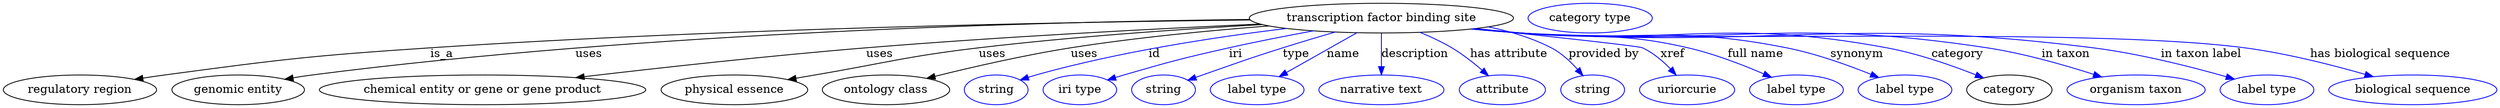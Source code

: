 digraph {
	graph [bb="0,0,3005.7,123"];
	node [label="\N"];
	"transcription factor binding site"	[height=0.5,
		label="transcription factor binding site",
		pos="1661.3,105",
		width=4.4232];
	"regulatory region"	[height=0.5,
		pos="92.292,18",
		width=2.5637];
	"transcription factor binding site" -> "regulatory region"	[label=is_a,
		lp="528.29,61.5",
		pos="e,157.94,30.679 1502.9,102.77 1281.5,100.22 866.89,92.473 514.29,69 371.19,59.473 335.41,55.246 193.29,36 185.06,34.885 176.47,33.611 \
167.92,32.273"];
	"genomic entity"	[height=0.5,
		pos="282.29,18",
		width=2.2206];
	"transcription factor binding site" -> "genomic entity"	[label=uses,
		lp="705.79,61.5",
		pos="e,338.63,30.817 1502.5,103.39 1258.3,100.69 776.5,88.465 371.29,36 363.92,35.045 356.23,33.863 348.6,32.57"];
	"chemical entity or gene or gene product"	[height=0.5,
		pos="577.29,18",
		width=5.4703];
	"transcription factor binding site" -> "chemical entity or gene or gene product"	[label=uses,
		lp="1055.8,61.5",
		pos="e,689.64,32.798 1514.7,97.889 1388.6,92.119 1201.8,82.356 1039.3,69 923.89,59.515 792.68,44.95 699.65,33.982"];
	"physical essence"	[height=0.5,
		pos="880.29,18",
		width=2.4553];
	"transcription factor binding site" -> "physical essence"	[label=uses,
		lp="1191.8,61.5",
		pos="e,944.72,30.369 1517.7,97.181 1420.7,91.714 1290.1,82.666 1175.3,69 1086.7,58.451 1065.2,51.034 977.29,36 969.97,34.748 962.34,33.431 \
954.71,32.108"];
	"ontology class"	[height=0.5,
		pos="1063.3,18",
		width=2.1304];
	"transcription factor binding site" -> "ontology class"	[label=uses,
		lp="1302.8,61.5",
		pos="e,1112.5,31.943 1525.4,95.511 1453.9,89.991 1365.1,81.458 1286.3,69 1230.2,60.128 1167.1,45.541 1122.4,34.406"];
	id	[color=blue,
		height=0.5,
		label=string,
		pos="1196.3,18",
		width=1.0652];
	"transcription factor binding site" -> id	[color=blue,
		label=id,
		lp="1387.3,61.5",
		pos="e,1225.3,29.948 1546.5,92.426 1461.9,82.179 1344.5,64.358 1244.3,36 1241.2,35.121 1238,34.148 1234.8,33.124",
		style=solid];
	iri	[color=blue,
		height=0.5,
		label="iri type",
		pos="1297.3,18",
		width=1.2277];
	"transcription factor binding site" -> iri	[color=blue,
		label=iri,
		lp="1485.3,61.5",
		pos="e,1330.9,29.865 1578.6,89.513 1546.8,83.621 1510.3,76.448 1477.3,69 1420.8,56.251 1406.9,52.03 1351.3,36 1347.8,34.988 1344.1,33.911 \
1340.5,32.81",
		style=solid];
	type	[color=blue,
		height=0.5,
		label=string,
		pos="1398.3,18",
		width=1.0652];
	"transcription factor binding site" -> type	[color=blue,
		label=type,
		lp="1558.3,61.5",
		pos="e,1427.6,29.697 1605.4,88.099 1585.5,82.272 1562.8,75.508 1542.3,69 1498.9,55.239 1488.3,51.079 1445.3,36 1442.6,35.057 1439.8,34.077 \
1437,33.084",
		style=solid];
	name	[color=blue,
		height=0.5,
		label="label type",
		pos="1511.3,18",
		width=1.5707];
	"transcription factor binding site" -> name	[color=blue,
		label=name,
		lp="1615.3,61.5",
		pos="e,1537.8,34.049 1631.7,87.207 1607.2,73.357 1572.5,53.674 1546.6,39.01",
		style=solid];
	description	[color=blue,
		height=0.5,
		label="narrative text",
		pos="1661.3,18",
		width=2.0943];
	"transcription factor binding site" -> description	[color=blue,
		label=description,
		lp="1701.8,61.5",
		pos="e,1661.3,36.175 1661.3,86.799 1661.3,75.163 1661.3,59.548 1661.3,46.237",
		style=solid];
	"has attribute"	[color=blue,
		height=0.5,
		label=attribute,
		pos="1806.3,18",
		width=1.4443];
	"transcription factor binding site" -> "has attribute"	[color=blue,
		label="has attribute",
		lp="1815.3,61.5",
		pos="e,1789.5,35.382 1708,87.754 1720.8,82.509 1734.4,76.17 1746.3,69 1758.9,61.411 1771.6,51.287 1782,42.134",
		style=solid];
	"provided by"	[color=blue,
		height=0.5,
		label=string,
		pos="1914.3,18",
		width=1.0652];
	"transcription factor binding site" -> "provided by"	[color=blue,
		label="provided by",
		lp="1928.8,61.5",
		pos="e,1902.8,35.634 1791.4,94.563 1817.2,89.215 1843.4,81.134 1866.3,69 1877.8,62.897 1888.2,53.012 1896.3,43.635",
		style=solid];
	xref	[color=blue,
		height=0.5,
		label=uriorcurie,
		pos="2028.3,18",
		width=1.5887];
	"transcription factor binding site" -> xref	[color=blue,
		label=xref,
		lp="2011.8,61.5",
		pos="e,2015.4,35.911 1774.1,92.264 1862.2,82.961 1970.6,71.175 1975.3,69 1988,63.128 1999.6,53.014 2008.7,43.411",
		style=solid];
	"full name"	[color=blue,
		height=0.5,
		label="label type",
		pos="2160.3,18",
		width=1.5707];
	"transcription factor binding site" -> "full name"	[color=blue,
		label="full name",
		lp="2111.8,61.5",
		pos="e,2130.3,33.281 1774.7,92.346 1792.9,90.521 1811.6,88.684 1829.3,87 1918.6,78.485 1942.9,89.294 2030.3,69 2061.7,61.698 2095.7,48.422 \
2121.1,37.384",
		style=solid];
	synonym	[color=blue,
		height=0.5,
		label="label type",
		pos="2291.3,18",
		width=1.5707];
	"transcription factor binding site" -> synonym	[color=blue,
		label=synonym,
		lp="2233.3,61.5",
		pos="e,2259.6,33.077 1772.4,92.052 1791.4,90.214 1810.9,88.449 1829.3,87 1971.3,75.827 2009.6,96.933 2149.3,69 2184.3,62.008 2222.3,48.27 \
2250.2,36.961",
		style=solid];
	category	[height=0.5,
		pos="2417.3,18",
		width=1.4263];
	"transcription factor binding site" -> category	[color=blue,
		label=category,
		lp="2354.8,61.5",
		pos="e,2386.2,32.397 1771,91.941 1790.4,90.082 1810.4,88.339 1829.3,87 2024.5,73.142 2076.9,104.68 2269.3,69 2306.7,62.07 2347.5,47.741 \
2376.8,36.192",
		style=solid];
	"in taxon"	[color=blue,
		height=0.5,
		label="organism taxon",
		pos="2570.3,18",
		width=2.3109];
	"transcription factor binding site" -> "in taxon"	[color=blue,
		label="in taxon",
		lp="2485.3,61.5",
		pos="e,2528.7,33.604 1770.5,91.845 1790.1,89.984 1810.3,88.265 1829.3,87 2078.2,70.433 2143.7,106.65 2390.3,69 2434.5,62.243 2483.4,48.238 \
2519,36.765",
		style=solid];
	"in taxon label"	[color=blue,
		height=0.5,
		label="label type",
		pos="2728.3,18",
		width=1.5707];
	"transcription factor binding site" -> "in taxon label"	[color=blue,
		label="in taxon label",
		lp="2648.8,61.5",
		pos="e,2688.9,31.082 1770.1,91.793 1789.8,89.926 1810.1,88.218 1829.3,87 2135,67.567 2214.4,107.4 2518.3,69 2574.2,61.932 2636.9,45.904 \
2679.2,33.888",
		style=solid];
	"has biological sequence"	[color=blue,
		height=0.5,
		label="biological sequence",
		pos="2904.3,18",
		width=2.8164];
	"transcription factor binding site" -> "has biological sequence"	[color=blue,
		label="has biological sequence",
		lp="2864.8,61.5",
		pos="e,2856.5,33.958 1769.6,91.748 1789.5,89.873 1810,88.175 1829.3,87 2022.8,75.234 2509.1,94.331 2701.3,69 2751.2,62.426 2806.5,48.319 \
2846.8,36.76",
		style=solid];
	"named thing_category"	[color=blue,
		height=0.5,
		label="category type",
		pos="1913.3,105",
		width=2.0762];
}
